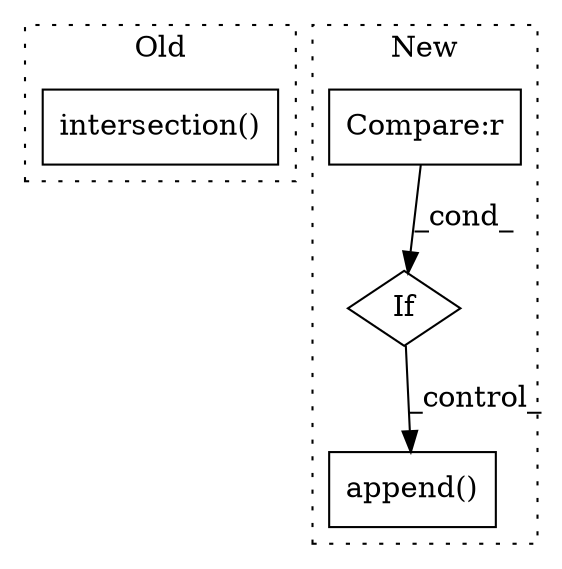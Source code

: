digraph G {
subgraph cluster0 {
1 [label="intersection()" a="75" s="4474,4498" l="19,1" shape="box"];
label = "Old";
style="dotted";
}
subgraph cluster1 {
2 [label="append()" a="75" s="4805,4845" l="17,1" shape="box"];
3 [label="If" a="96" s="4696" l="3" shape="diamond"];
4 [label="Compare:r" a="40" s="4699" l="19" shape="box"];
label = "New";
style="dotted";
}
3 -> 2 [label="_control_"];
4 -> 3 [label="_cond_"];
}